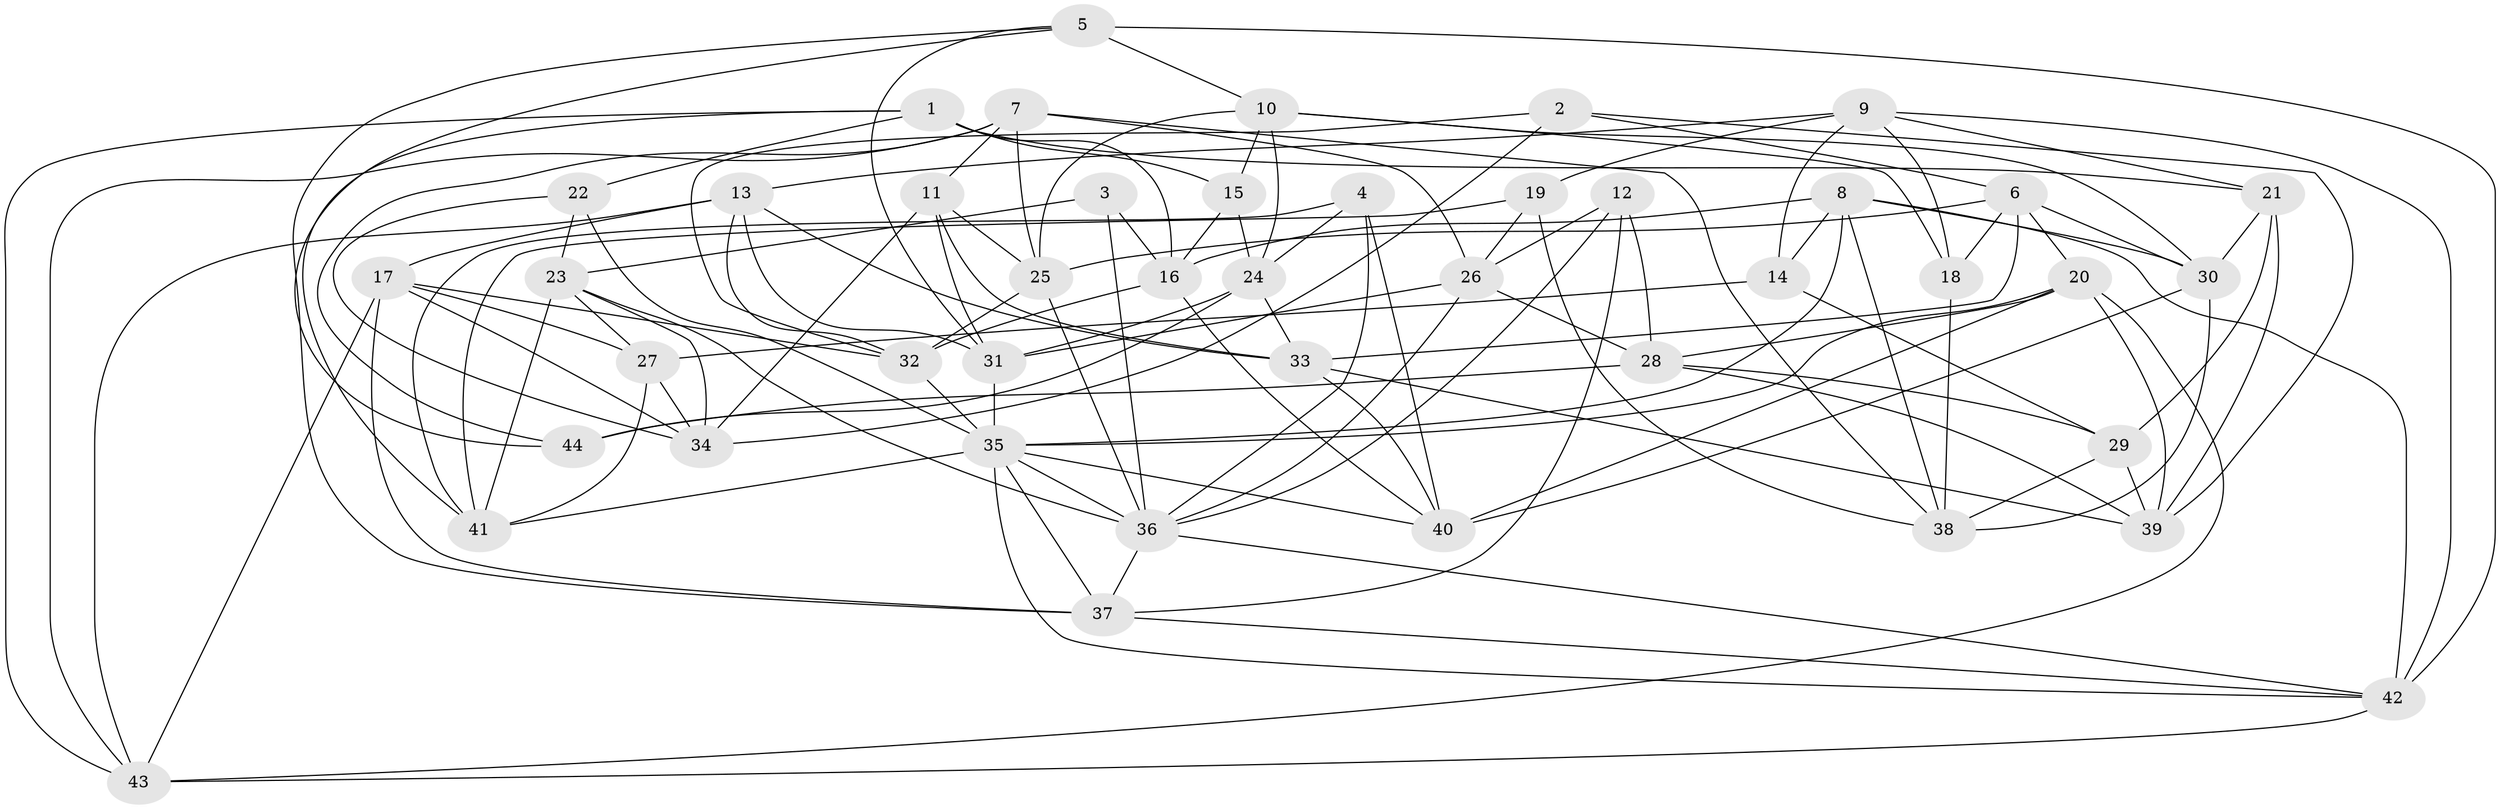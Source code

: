 // original degree distribution, {4: 1.0}
// Generated by graph-tools (version 1.1) at 2025/50/03/09/25 03:50:46]
// undirected, 44 vertices, 123 edges
graph export_dot {
graph [start="1"]
  node [color=gray90,style=filled];
  1;
  2;
  3;
  4;
  5;
  6;
  7;
  8;
  9;
  10;
  11;
  12;
  13;
  14;
  15;
  16;
  17;
  18;
  19;
  20;
  21;
  22;
  23;
  24;
  25;
  26;
  27;
  28;
  29;
  30;
  31;
  32;
  33;
  34;
  35;
  36;
  37;
  38;
  39;
  40;
  41;
  42;
  43;
  44;
  1 -- 15 [weight=1.0];
  1 -- 16 [weight=1.0];
  1 -- 21 [weight=1.0];
  1 -- 22 [weight=1.0];
  1 -- 41 [weight=1.0];
  1 -- 43 [weight=1.0];
  2 -- 6 [weight=1.0];
  2 -- 32 [weight=1.0];
  2 -- 34 [weight=1.0];
  2 -- 39 [weight=1.0];
  3 -- 16 [weight=1.0];
  3 -- 23 [weight=1.0];
  3 -- 36 [weight=2.0];
  4 -- 24 [weight=1.0];
  4 -- 36 [weight=1.0];
  4 -- 40 [weight=1.0];
  4 -- 41 [weight=1.0];
  5 -- 10 [weight=1.0];
  5 -- 31 [weight=1.0];
  5 -- 37 [weight=1.0];
  5 -- 42 [weight=2.0];
  5 -- 44 [weight=1.0];
  6 -- 18 [weight=1.0];
  6 -- 20 [weight=1.0];
  6 -- 25 [weight=1.0];
  6 -- 30 [weight=1.0];
  6 -- 33 [weight=1.0];
  7 -- 11 [weight=1.0];
  7 -- 25 [weight=1.0];
  7 -- 26 [weight=1.0];
  7 -- 38 [weight=1.0];
  7 -- 43 [weight=1.0];
  7 -- 44 [weight=1.0];
  8 -- 14 [weight=1.0];
  8 -- 16 [weight=1.0];
  8 -- 30 [weight=1.0];
  8 -- 35 [weight=1.0];
  8 -- 38 [weight=1.0];
  8 -- 42 [weight=1.0];
  9 -- 13 [weight=1.0];
  9 -- 14 [weight=1.0];
  9 -- 18 [weight=1.0];
  9 -- 19 [weight=1.0];
  9 -- 21 [weight=1.0];
  9 -- 42 [weight=1.0];
  10 -- 15 [weight=1.0];
  10 -- 18 [weight=1.0];
  10 -- 24 [weight=1.0];
  10 -- 25 [weight=1.0];
  10 -- 30 [weight=1.0];
  11 -- 25 [weight=1.0];
  11 -- 31 [weight=1.0];
  11 -- 33 [weight=1.0];
  11 -- 34 [weight=2.0];
  12 -- 26 [weight=1.0];
  12 -- 28 [weight=1.0];
  12 -- 36 [weight=1.0];
  12 -- 37 [weight=1.0];
  13 -- 17 [weight=1.0];
  13 -- 31 [weight=1.0];
  13 -- 32 [weight=1.0];
  13 -- 33 [weight=1.0];
  13 -- 43 [weight=1.0];
  14 -- 27 [weight=1.0];
  14 -- 29 [weight=1.0];
  15 -- 16 [weight=1.0];
  15 -- 24 [weight=1.0];
  16 -- 32 [weight=1.0];
  16 -- 40 [weight=1.0];
  17 -- 27 [weight=1.0];
  17 -- 32 [weight=1.0];
  17 -- 34 [weight=1.0];
  17 -- 37 [weight=1.0];
  17 -- 43 [weight=1.0];
  18 -- 38 [weight=1.0];
  19 -- 26 [weight=1.0];
  19 -- 38 [weight=1.0];
  19 -- 41 [weight=1.0];
  20 -- 28 [weight=1.0];
  20 -- 35 [weight=1.0];
  20 -- 39 [weight=1.0];
  20 -- 40 [weight=1.0];
  20 -- 43 [weight=1.0];
  21 -- 29 [weight=2.0];
  21 -- 30 [weight=1.0];
  21 -- 39 [weight=1.0];
  22 -- 23 [weight=1.0];
  22 -- 34 [weight=1.0];
  22 -- 35 [weight=1.0];
  23 -- 27 [weight=1.0];
  23 -- 34 [weight=1.0];
  23 -- 36 [weight=1.0];
  23 -- 41 [weight=1.0];
  24 -- 31 [weight=1.0];
  24 -- 33 [weight=1.0];
  24 -- 44 [weight=1.0];
  25 -- 32 [weight=1.0];
  25 -- 36 [weight=1.0];
  26 -- 28 [weight=1.0];
  26 -- 31 [weight=1.0];
  26 -- 36 [weight=1.0];
  27 -- 34 [weight=2.0];
  27 -- 41 [weight=1.0];
  28 -- 29 [weight=1.0];
  28 -- 39 [weight=1.0];
  28 -- 44 [weight=1.0];
  29 -- 38 [weight=1.0];
  29 -- 39 [weight=1.0];
  30 -- 38 [weight=1.0];
  30 -- 40 [weight=1.0];
  31 -- 35 [weight=1.0];
  32 -- 35 [weight=1.0];
  33 -- 39 [weight=1.0];
  33 -- 40 [weight=1.0];
  35 -- 36 [weight=1.0];
  35 -- 37 [weight=1.0];
  35 -- 40 [weight=1.0];
  35 -- 41 [weight=1.0];
  35 -- 42 [weight=1.0];
  36 -- 37 [weight=1.0];
  36 -- 42 [weight=1.0];
  37 -- 42 [weight=1.0];
  42 -- 43 [weight=1.0];
}
